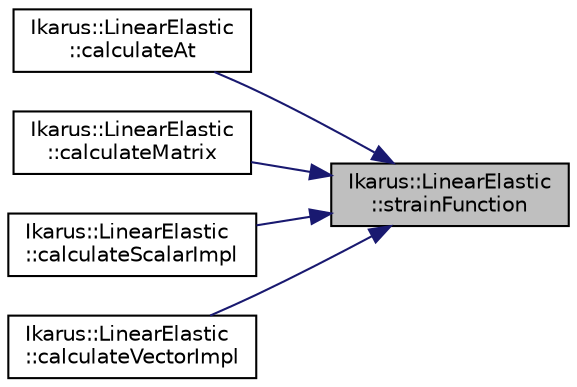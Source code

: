 digraph "Ikarus::LinearElastic::strainFunction"
{
 // LATEX_PDF_SIZE
  edge [fontname="Helvetica",fontsize="10",labelfontname="Helvetica",labelfontsize="10"];
  node [fontname="Helvetica",fontsize="10",shape=record];
  rankdir="RL";
  Node1 [label="Ikarus::LinearElastic\l::strainFunction",height=0.2,width=0.4,color="black", fillcolor="grey75", style="filled", fontcolor="black",tooltip="Gets the strain function for the given FERequirementType and optional displacement vector."];
  Node1 -> Node2 [dir="back",color="midnightblue",fontsize="10",style="solid"];
  Node2 [label="Ikarus::LinearElastic\l::calculateAt",height=0.2,width=0.4,color="black", fillcolor="white", style="filled",URL="$a01298.html#a6dcb4695a8a2d1d3cb9d555dd087f28c",tooltip="Calculates a requested result at a specific local position."];
  Node1 -> Node3 [dir="back",color="midnightblue",fontsize="10",style="solid"];
  Node3 [label="Ikarus::LinearElastic\l::calculateMatrix",height=0.2,width=0.4,color="black", fillcolor="white", style="filled",URL="$a01298.html#a078e95d6b83829fa717778f47ca33872",tooltip="Calculates the matrix stiffness for the given FERequirementType."];
  Node1 -> Node4 [dir="back",color="midnightblue",fontsize="10",style="solid"];
  Node4 [label="Ikarus::LinearElastic\l::calculateScalarImpl",height=0.2,width=0.4,color="black", fillcolor="white", style="filled",URL="$a01298.html#aaccf80635025096e4ff250f47febd549",tooltip=" "];
  Node1 -> Node5 [dir="back",color="midnightblue",fontsize="10",style="solid"];
  Node5 [label="Ikarus::LinearElastic\l::calculateVectorImpl",height=0.2,width=0.4,color="black", fillcolor="white", style="filled",URL="$a01298.html#a8e52623d4850ccde18d34ee34b028ef7",tooltip=" "];
}
